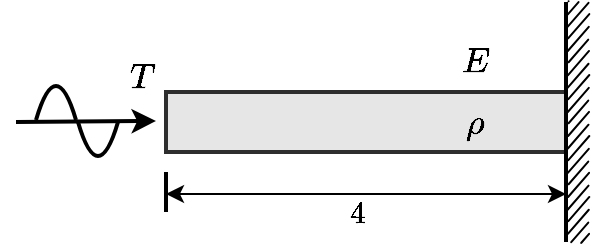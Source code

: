 <mxfile version="26.1.1">
  <diagram name="第 1 页" id="2XPxEPD8QWiGUB0XQ1s3">
    <mxGraphModel dx="1434" dy="836" grid="1" gridSize="10" guides="1" tooltips="1" connect="1" arrows="1" fold="1" page="1" pageScale="1" pageWidth="827" pageHeight="1169" math="1" shadow="0">
      <root>
        <mxCell id="0" />
        <mxCell id="1" parent="0" />
        <mxCell id="Qad_1tFndwwfe0RVBsbW-1" value="&lt;font style=&quot;font-size: 15px;&quot;&gt;$$T$$&lt;/font&gt;" style="rounded=0;whiteSpace=wrap;html=1;strokeWidth=2;labelBorderColor=none;strokeColor=#2E2E2E;fillStyle=solid;fillColor=#E6E6E6;align=left;spacingLeft=-20;spacingBottom=44;" parent="1" vertex="1">
          <mxGeometry x="435" y="400" width="200" height="30" as="geometry" />
        </mxCell>
        <mxCell id="Qad_1tFndwwfe0RVBsbW-2" value="" style="rounded=0;whiteSpace=wrap;html=1;shadow=0;textShadow=0;labelBorderColor=none;fillStyle=hatch;noLabel=0;glass=0;fillColor=#000000;autosize=0;strokeWidth=2;strokeOpacity=0;perimeterSpacing=0;sketch=1;curveFitting=1;jiggle=0;hachureGap=4;fontSize=8;" parent="1" vertex="1">
          <mxGeometry x="636" y="355" width="10" height="120" as="geometry" />
        </mxCell>
        <mxCell id="Qad_1tFndwwfe0RVBsbW-4" value="&lt;span style=&quot;line-height: 10%;&quot;&gt;&lt;font style=&quot;line-height: 10%; font-size: 15px;&quot;&gt;$$4$$&lt;/font&gt;&lt;/span&gt;" style="endArrow=classic;startArrow=classic;html=1;rounded=0;fontSize=11;fontFamily=latex;spacingBottom=20;spacingLeft=0;labelBackgroundColor=none;" parent="1" edge="1">
          <mxGeometry x="-0.05" y="-19" width="50" height="50" relative="1" as="geometry">
            <mxPoint x="435" y="451" as="sourcePoint" />
            <mxPoint x="635" y="451" as="targetPoint" />
            <mxPoint as="offset" />
          </mxGeometry>
        </mxCell>
        <mxCell id="Qad_1tFndwwfe0RVBsbW-5" value="" style="endArrow=none;html=1;rounded=0;strokeWidth=2;" parent="1" edge="1">
          <mxGeometry width="50" height="50" relative="1" as="geometry">
            <mxPoint x="635" y="475" as="sourcePoint" />
            <mxPoint x="635" y="355" as="targetPoint" />
          </mxGeometry>
        </mxCell>
        <mxCell id="Qad_1tFndwwfe0RVBsbW-7" value="" style="endArrow=none;html=1;rounded=0;strokeWidth=2;" parent="1" edge="1">
          <mxGeometry width="50" height="50" relative="1" as="geometry">
            <mxPoint x="435" y="460" as="sourcePoint" />
            <mxPoint x="435" y="440" as="targetPoint" />
          </mxGeometry>
        </mxCell>
        <mxCell id="Qad_1tFndwwfe0RVBsbW-8" value="&lt;font style=&quot;font-size: 15px;&quot;&gt;$$\rho$$&lt;/font&gt;" style="text;strokeColor=none;align=center;fillColor=none;html=1;verticalAlign=middle;whiteSpace=wrap;rounded=0;" parent="1" vertex="1">
          <mxGeometry x="560" y="400" width="60" height="30" as="geometry" />
        </mxCell>
        <mxCell id="Qad_1tFndwwfe0RVBsbW-9" value="&lt;font style=&quot;font-size: 15px;&quot;&gt;$$E$$&lt;/font&gt;" style="text;strokeColor=none;align=center;fillColor=none;html=1;verticalAlign=middle;whiteSpace=wrap;rounded=0;" parent="1" vertex="1">
          <mxGeometry x="560" y="370" width="60" height="30" as="geometry" />
        </mxCell>
        <mxCell id="ifO19uMCZ7ecpQ4BiAp2-4" value="" style="endArrow=classic;html=1;rounded=0;strokeWidth=2;" edge="1" parent="1">
          <mxGeometry width="50" height="50" relative="1" as="geometry">
            <mxPoint x="360" y="415" as="sourcePoint" />
            <mxPoint x="430" y="414.5" as="targetPoint" />
          </mxGeometry>
        </mxCell>
        <mxCell id="ifO19uMCZ7ecpQ4BiAp2-12" value="" style="endArrow=none;html=1;rounded=0;strokeWidth=2;curved=1;" edge="1" parent="1">
          <mxGeometry width="50" height="50" relative="1" as="geometry">
            <mxPoint x="370" y="414" as="sourcePoint" />
            <mxPoint x="390" y="414" as="targetPoint" />
            <Array as="points">
              <mxPoint x="380" y="380" />
            </Array>
          </mxGeometry>
        </mxCell>
        <mxCell id="ifO19uMCZ7ecpQ4BiAp2-13" value="" style="endArrow=none;html=1;rounded=0;strokeWidth=2;curved=1;" edge="1" parent="1">
          <mxGeometry width="50" height="50" relative="1" as="geometry">
            <mxPoint x="391" y="415" as="sourcePoint" />
            <mxPoint x="411" y="415" as="targetPoint" />
            <Array as="points">
              <mxPoint x="401" y="449" />
            </Array>
          </mxGeometry>
        </mxCell>
      </root>
    </mxGraphModel>
  </diagram>
</mxfile>
